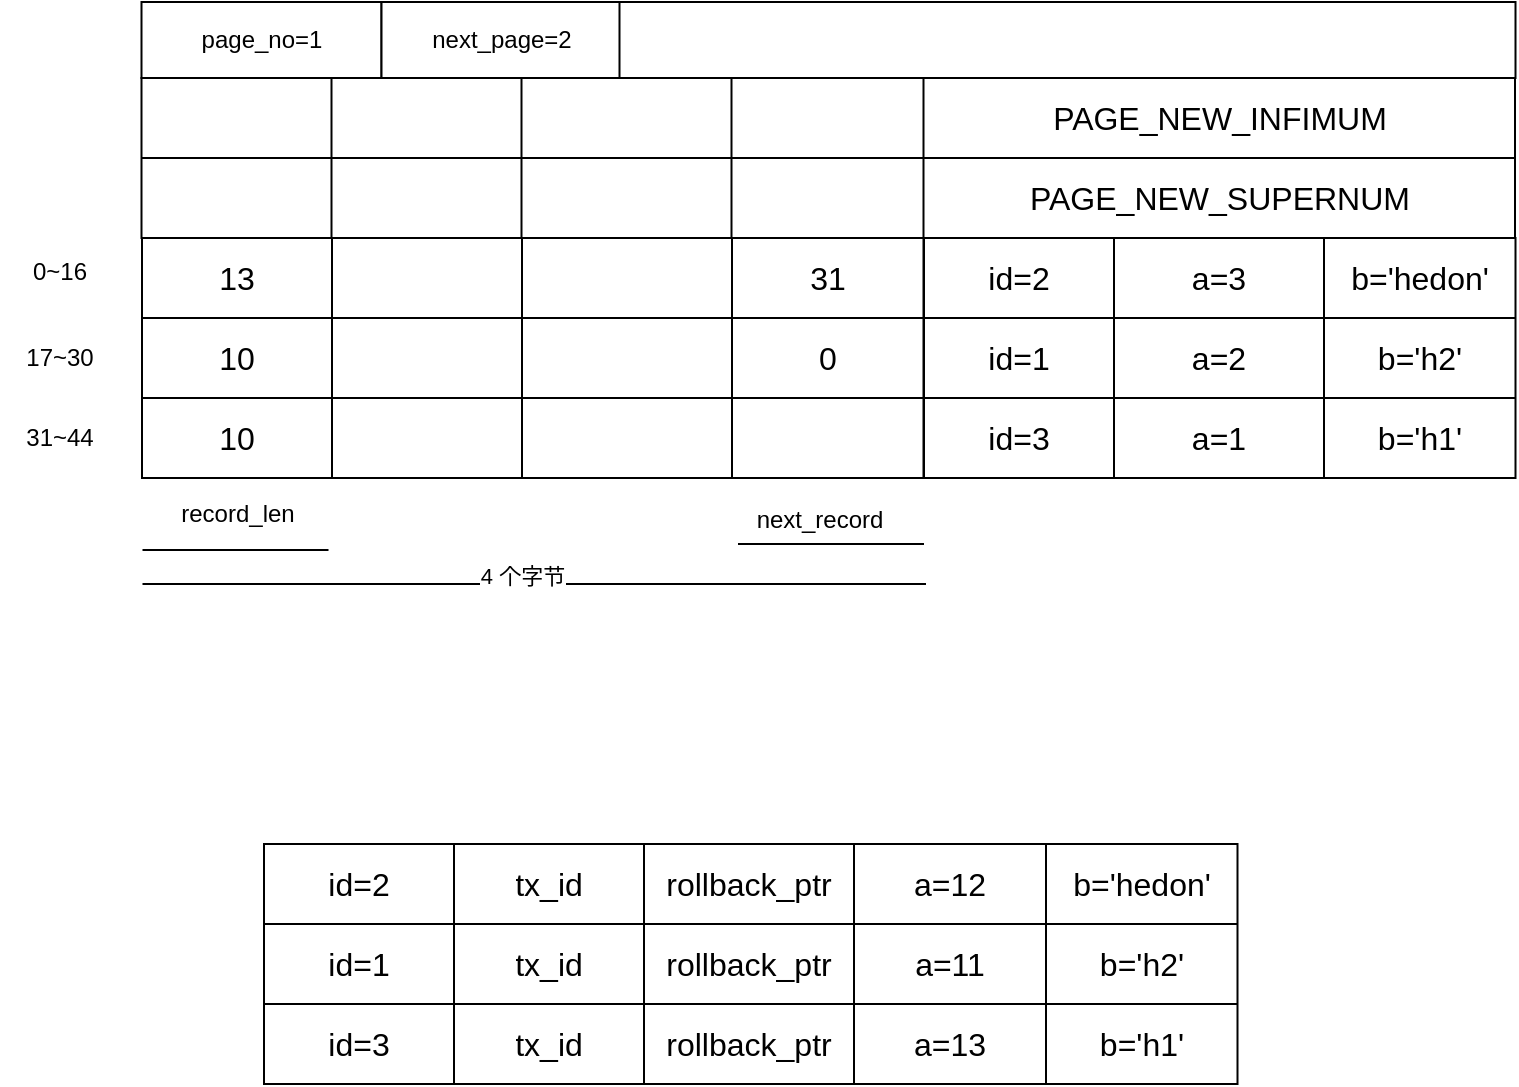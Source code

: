 <mxfile version="26.1.0">
  <diagram name="第 1 页" id="FD6YtBpQLk_s58ASthhO">
    <mxGraphModel dx="1480" dy="684" grid="0" gridSize="10" guides="1" tooltips="1" connect="1" arrows="1" fold="1" page="0" pageScale="1" pageWidth="827" pageHeight="1169" math="0" shadow="0">
      <root>
        <mxCell id="0" />
        <mxCell id="1" parent="0" />
        <mxCell id="6RJJHpAj4XGMG_zFkrAq-14" value="" style="shape=table;startSize=0;container=1;collapsible=0;childLayout=tableLayout;fontSize=16;" vertex="1" parent="1">
          <mxGeometry x="230" y="229" width="295.75" height="120" as="geometry" />
        </mxCell>
        <mxCell id="6RJJHpAj4XGMG_zFkrAq-15" value="" style="shape=tableRow;horizontal=0;startSize=0;swimlaneHead=0;swimlaneBody=0;strokeColor=inherit;top=0;left=0;bottom=0;right=0;collapsible=0;dropTarget=0;fillColor=none;points=[[0,0.5],[1,0.5]];portConstraint=eastwest;fontSize=16;" vertex="1" parent="6RJJHpAj4XGMG_zFkrAq-14">
          <mxGeometry width="295.75" height="40" as="geometry" />
        </mxCell>
        <mxCell id="6RJJHpAj4XGMG_zFkrAq-16" value="id=2" style="shape=partialRectangle;html=1;whiteSpace=wrap;connectable=0;strokeColor=inherit;overflow=hidden;fillColor=none;top=0;left=0;bottom=0;right=0;pointerEvents=1;fontSize=16;" vertex="1" parent="6RJJHpAj4XGMG_zFkrAq-15">
          <mxGeometry width="95" height="40" as="geometry">
            <mxRectangle width="95" height="40" as="alternateBounds" />
          </mxGeometry>
        </mxCell>
        <mxCell id="6RJJHpAj4XGMG_zFkrAq-17" value="a=3" style="shape=partialRectangle;html=1;whiteSpace=wrap;connectable=0;strokeColor=inherit;overflow=hidden;fillColor=none;top=0;left=0;bottom=0;right=0;pointerEvents=1;fontSize=16;" vertex="1" parent="6RJJHpAj4XGMG_zFkrAq-15">
          <mxGeometry x="95" width="105" height="40" as="geometry">
            <mxRectangle width="105" height="40" as="alternateBounds" />
          </mxGeometry>
        </mxCell>
        <mxCell id="6RJJHpAj4XGMG_zFkrAq-18" value="b=&#39;hedon&#39;" style="shape=partialRectangle;html=1;whiteSpace=wrap;connectable=0;strokeColor=inherit;overflow=hidden;fillColor=none;top=0;left=0;bottom=0;right=0;pointerEvents=1;fontSize=16;" vertex="1" parent="6RJJHpAj4XGMG_zFkrAq-15">
          <mxGeometry x="200" width="96" height="40" as="geometry">
            <mxRectangle width="96" height="40" as="alternateBounds" />
          </mxGeometry>
        </mxCell>
        <mxCell id="6RJJHpAj4XGMG_zFkrAq-19" value="" style="shape=tableRow;horizontal=0;startSize=0;swimlaneHead=0;swimlaneBody=0;strokeColor=inherit;top=0;left=0;bottom=0;right=0;collapsible=0;dropTarget=0;fillColor=none;points=[[0,0.5],[1,0.5]];portConstraint=eastwest;fontSize=16;" vertex="1" parent="6RJJHpAj4XGMG_zFkrAq-14">
          <mxGeometry y="40" width="295.75" height="40" as="geometry" />
        </mxCell>
        <mxCell id="6RJJHpAj4XGMG_zFkrAq-20" value="id=1" style="shape=partialRectangle;html=1;whiteSpace=wrap;connectable=0;strokeColor=inherit;overflow=hidden;fillColor=none;top=0;left=0;bottom=0;right=0;pointerEvents=1;fontSize=16;" vertex="1" parent="6RJJHpAj4XGMG_zFkrAq-19">
          <mxGeometry width="95" height="40" as="geometry">
            <mxRectangle width="95" height="40" as="alternateBounds" />
          </mxGeometry>
        </mxCell>
        <mxCell id="6RJJHpAj4XGMG_zFkrAq-21" value="a=2" style="shape=partialRectangle;html=1;whiteSpace=wrap;connectable=0;strokeColor=inherit;overflow=hidden;fillColor=none;top=0;left=0;bottom=0;right=0;pointerEvents=1;fontSize=16;" vertex="1" parent="6RJJHpAj4XGMG_zFkrAq-19">
          <mxGeometry x="95" width="105" height="40" as="geometry">
            <mxRectangle width="105" height="40" as="alternateBounds" />
          </mxGeometry>
        </mxCell>
        <mxCell id="6RJJHpAj4XGMG_zFkrAq-22" value="b=&#39;h2&#39;" style="shape=partialRectangle;html=1;whiteSpace=wrap;connectable=0;strokeColor=inherit;overflow=hidden;fillColor=none;top=0;left=0;bottom=0;right=0;pointerEvents=1;fontSize=16;" vertex="1" parent="6RJJHpAj4XGMG_zFkrAq-19">
          <mxGeometry x="200" width="96" height="40" as="geometry">
            <mxRectangle width="96" height="40" as="alternateBounds" />
          </mxGeometry>
        </mxCell>
        <mxCell id="6RJJHpAj4XGMG_zFkrAq-23" value="" style="shape=tableRow;horizontal=0;startSize=0;swimlaneHead=0;swimlaneBody=0;strokeColor=inherit;top=0;left=0;bottom=0;right=0;collapsible=0;dropTarget=0;fillColor=none;points=[[0,0.5],[1,0.5]];portConstraint=eastwest;fontSize=16;" vertex="1" parent="6RJJHpAj4XGMG_zFkrAq-14">
          <mxGeometry y="80" width="295.75" height="40" as="geometry" />
        </mxCell>
        <mxCell id="6RJJHpAj4XGMG_zFkrAq-24" value="id=3" style="shape=partialRectangle;html=1;whiteSpace=wrap;connectable=0;strokeColor=inherit;overflow=hidden;fillColor=none;top=0;left=0;bottom=0;right=0;pointerEvents=1;fontSize=16;" vertex="1" parent="6RJJHpAj4XGMG_zFkrAq-23">
          <mxGeometry width="95" height="40" as="geometry">
            <mxRectangle width="95" height="40" as="alternateBounds" />
          </mxGeometry>
        </mxCell>
        <mxCell id="6RJJHpAj4XGMG_zFkrAq-25" value="a=1" style="shape=partialRectangle;html=1;whiteSpace=wrap;connectable=0;strokeColor=inherit;overflow=hidden;fillColor=none;top=0;left=0;bottom=0;right=0;pointerEvents=1;fontSize=16;" vertex="1" parent="6RJJHpAj4XGMG_zFkrAq-23">
          <mxGeometry x="95" width="105" height="40" as="geometry">
            <mxRectangle width="105" height="40" as="alternateBounds" />
          </mxGeometry>
        </mxCell>
        <mxCell id="6RJJHpAj4XGMG_zFkrAq-26" value="b=&#39;h1&#39;" style="shape=partialRectangle;html=1;whiteSpace=wrap;connectable=0;strokeColor=inherit;overflow=hidden;fillColor=none;top=0;left=0;bottom=0;right=0;pointerEvents=1;fontSize=16;" vertex="1" parent="6RJJHpAj4XGMG_zFkrAq-23">
          <mxGeometry x="200" width="96" height="40" as="geometry">
            <mxRectangle width="96" height="40" as="alternateBounds" />
          </mxGeometry>
        </mxCell>
        <mxCell id="6RJJHpAj4XGMG_zFkrAq-72" value="" style="shape=table;startSize=0;container=1;collapsible=0;childLayout=tableLayout;fontSize=16;" vertex="1" parent="1">
          <mxGeometry x="-161" y="229" width="390.75" height="120" as="geometry" />
        </mxCell>
        <mxCell id="6RJJHpAj4XGMG_zFkrAq-73" value="" style="shape=tableRow;horizontal=0;startSize=0;swimlaneHead=0;swimlaneBody=0;strokeColor=inherit;top=0;left=0;bottom=0;right=0;collapsible=0;dropTarget=0;fillColor=none;points=[[0,0.5],[1,0.5]];portConstraint=eastwest;fontSize=16;" vertex="1" parent="6RJJHpAj4XGMG_zFkrAq-72">
          <mxGeometry width="390.75" height="40" as="geometry" />
        </mxCell>
        <mxCell id="6RJJHpAj4XGMG_zFkrAq-95" value="13" style="shape=partialRectangle;html=1;whiteSpace=wrap;connectable=0;strokeColor=inherit;overflow=hidden;fillColor=none;top=0;left=0;bottom=0;right=0;pointerEvents=1;fontSize=16;" vertex="1" parent="6RJJHpAj4XGMG_zFkrAq-73">
          <mxGeometry width="95" height="40" as="geometry">
            <mxRectangle width="95" height="40" as="alternateBounds" />
          </mxGeometry>
        </mxCell>
        <mxCell id="6RJJHpAj4XGMG_zFkrAq-74" value="" style="shape=partialRectangle;html=1;whiteSpace=wrap;connectable=0;strokeColor=inherit;overflow=hidden;fillColor=none;top=0;left=0;bottom=0;right=0;pointerEvents=1;fontSize=16;" vertex="1" parent="6RJJHpAj4XGMG_zFkrAq-73">
          <mxGeometry x="95" width="95" height="40" as="geometry">
            <mxRectangle width="95" height="40" as="alternateBounds" />
          </mxGeometry>
        </mxCell>
        <mxCell id="6RJJHpAj4XGMG_zFkrAq-75" value="" style="shape=partialRectangle;html=1;whiteSpace=wrap;connectable=0;strokeColor=inherit;overflow=hidden;fillColor=none;top=0;left=0;bottom=0;right=0;pointerEvents=1;fontSize=16;" vertex="1" parent="6RJJHpAj4XGMG_zFkrAq-73">
          <mxGeometry x="190" width="105" height="40" as="geometry">
            <mxRectangle width="105" height="40" as="alternateBounds" />
          </mxGeometry>
        </mxCell>
        <mxCell id="6RJJHpAj4XGMG_zFkrAq-76" value="31" style="shape=partialRectangle;html=1;whiteSpace=wrap;connectable=0;strokeColor=inherit;overflow=hidden;fillColor=none;top=0;left=0;bottom=0;right=0;pointerEvents=1;fontSize=16;" vertex="1" parent="6RJJHpAj4XGMG_zFkrAq-73">
          <mxGeometry x="295" width="96" height="40" as="geometry">
            <mxRectangle width="96" height="40" as="alternateBounds" />
          </mxGeometry>
        </mxCell>
        <mxCell id="6RJJHpAj4XGMG_zFkrAq-77" value="" style="shape=tableRow;horizontal=0;startSize=0;swimlaneHead=0;swimlaneBody=0;strokeColor=inherit;top=0;left=0;bottom=0;right=0;collapsible=0;dropTarget=0;fillColor=none;points=[[0,0.5],[1,0.5]];portConstraint=eastwest;fontSize=16;" vertex="1" parent="6RJJHpAj4XGMG_zFkrAq-72">
          <mxGeometry y="40" width="390.75" height="40" as="geometry" />
        </mxCell>
        <mxCell id="6RJJHpAj4XGMG_zFkrAq-96" value="10" style="shape=partialRectangle;html=1;whiteSpace=wrap;connectable=0;strokeColor=inherit;overflow=hidden;fillColor=none;top=0;left=0;bottom=0;right=0;pointerEvents=1;fontSize=16;" vertex="1" parent="6RJJHpAj4XGMG_zFkrAq-77">
          <mxGeometry width="95" height="40" as="geometry">
            <mxRectangle width="95" height="40" as="alternateBounds" />
          </mxGeometry>
        </mxCell>
        <mxCell id="6RJJHpAj4XGMG_zFkrAq-78" value="" style="shape=partialRectangle;html=1;whiteSpace=wrap;connectable=0;strokeColor=inherit;overflow=hidden;fillColor=none;top=0;left=0;bottom=0;right=0;pointerEvents=1;fontSize=16;" vertex="1" parent="6RJJHpAj4XGMG_zFkrAq-77">
          <mxGeometry x="95" width="95" height="40" as="geometry">
            <mxRectangle width="95" height="40" as="alternateBounds" />
          </mxGeometry>
        </mxCell>
        <mxCell id="6RJJHpAj4XGMG_zFkrAq-79" value="" style="shape=partialRectangle;html=1;whiteSpace=wrap;connectable=0;strokeColor=inherit;overflow=hidden;fillColor=none;top=0;left=0;bottom=0;right=0;pointerEvents=1;fontSize=16;" vertex="1" parent="6RJJHpAj4XGMG_zFkrAq-77">
          <mxGeometry x="190" width="105" height="40" as="geometry">
            <mxRectangle width="105" height="40" as="alternateBounds" />
          </mxGeometry>
        </mxCell>
        <mxCell id="6RJJHpAj4XGMG_zFkrAq-80" value="0" style="shape=partialRectangle;html=1;whiteSpace=wrap;connectable=0;strokeColor=inherit;overflow=hidden;fillColor=none;top=0;left=0;bottom=0;right=0;pointerEvents=1;fontSize=16;" vertex="1" parent="6RJJHpAj4XGMG_zFkrAq-77">
          <mxGeometry x="295" width="96" height="40" as="geometry">
            <mxRectangle width="96" height="40" as="alternateBounds" />
          </mxGeometry>
        </mxCell>
        <mxCell id="6RJJHpAj4XGMG_zFkrAq-81" value="" style="shape=tableRow;horizontal=0;startSize=0;swimlaneHead=0;swimlaneBody=0;strokeColor=inherit;top=0;left=0;bottom=0;right=0;collapsible=0;dropTarget=0;fillColor=none;points=[[0,0.5],[1,0.5]];portConstraint=eastwest;fontSize=16;" vertex="1" parent="6RJJHpAj4XGMG_zFkrAq-72">
          <mxGeometry y="80" width="390.75" height="40" as="geometry" />
        </mxCell>
        <mxCell id="6RJJHpAj4XGMG_zFkrAq-97" value="10" style="shape=partialRectangle;html=1;whiteSpace=wrap;connectable=0;strokeColor=inherit;overflow=hidden;fillColor=none;top=0;left=0;bottom=0;right=0;pointerEvents=1;fontSize=16;" vertex="1" parent="6RJJHpAj4XGMG_zFkrAq-81">
          <mxGeometry width="95" height="40" as="geometry">
            <mxRectangle width="95" height="40" as="alternateBounds" />
          </mxGeometry>
        </mxCell>
        <mxCell id="6RJJHpAj4XGMG_zFkrAq-82" value="" style="shape=partialRectangle;html=1;whiteSpace=wrap;connectable=0;strokeColor=inherit;overflow=hidden;fillColor=none;top=0;left=0;bottom=0;right=0;pointerEvents=1;fontSize=16;" vertex="1" parent="6RJJHpAj4XGMG_zFkrAq-81">
          <mxGeometry x="95" width="95" height="40" as="geometry">
            <mxRectangle width="95" height="40" as="alternateBounds" />
          </mxGeometry>
        </mxCell>
        <mxCell id="6RJJHpAj4XGMG_zFkrAq-83" value="" style="shape=partialRectangle;html=1;whiteSpace=wrap;connectable=0;strokeColor=inherit;overflow=hidden;fillColor=none;top=0;left=0;bottom=0;right=0;pointerEvents=1;fontSize=16;" vertex="1" parent="6RJJHpAj4XGMG_zFkrAq-81">
          <mxGeometry x="190" width="105" height="40" as="geometry">
            <mxRectangle width="105" height="40" as="alternateBounds" />
          </mxGeometry>
        </mxCell>
        <mxCell id="6RJJHpAj4XGMG_zFkrAq-84" value="" style="shape=partialRectangle;html=1;whiteSpace=wrap;connectable=0;strokeColor=inherit;overflow=hidden;fillColor=none;top=0;left=0;bottom=0;right=0;pointerEvents=1;fontSize=16;" vertex="1" parent="6RJJHpAj4XGMG_zFkrAq-81">
          <mxGeometry x="295" width="96" height="40" as="geometry">
            <mxRectangle width="96" height="40" as="alternateBounds" />
          </mxGeometry>
        </mxCell>
        <mxCell id="6RJJHpAj4XGMG_zFkrAq-98" value="record_len" style="text;html=1;align=center;verticalAlign=middle;whiteSpace=wrap;rounded=0;" vertex="1" parent="1">
          <mxGeometry x="-142.75" y="352" width="60" height="30" as="geometry" />
        </mxCell>
        <mxCell id="6RJJHpAj4XGMG_zFkrAq-100" value="" style="endArrow=none;html=1;rounded=0;" edge="1" parent="1">
          <mxGeometry width="50" height="50" relative="1" as="geometry">
            <mxPoint x="-160.75" y="402" as="sourcePoint" />
            <mxPoint x="231" y="402" as="targetPoint" />
          </mxGeometry>
        </mxCell>
        <mxCell id="6RJJHpAj4XGMG_zFkrAq-103" value="4 个字节" style="edgeLabel;html=1;align=center;verticalAlign=middle;resizable=0;points=[];" vertex="1" connectable="0" parent="6RJJHpAj4XGMG_zFkrAq-100">
          <mxGeometry x="-0.036" y="4" relative="1" as="geometry">
            <mxPoint as="offset" />
          </mxGeometry>
        </mxCell>
        <mxCell id="6RJJHpAj4XGMG_zFkrAq-104" value="" style="endArrow=none;html=1;rounded=0;" edge="1" parent="1">
          <mxGeometry width="50" height="50" relative="1" as="geometry">
            <mxPoint x="-160.75" y="385" as="sourcePoint" />
            <mxPoint x="-67.75" y="385" as="targetPoint" />
          </mxGeometry>
        </mxCell>
        <mxCell id="6RJJHpAj4XGMG_zFkrAq-105" value="0~16" style="text;html=1;align=center;verticalAlign=middle;whiteSpace=wrap;rounded=0;" vertex="1" parent="1">
          <mxGeometry x="-232" y="231" width="60" height="30" as="geometry" />
        </mxCell>
        <mxCell id="6RJJHpAj4XGMG_zFkrAq-106" value="17~30" style="text;html=1;align=center;verticalAlign=middle;whiteSpace=wrap;rounded=0;" vertex="1" parent="1">
          <mxGeometry x="-232" y="274" width="60" height="30" as="geometry" />
        </mxCell>
        <mxCell id="6RJJHpAj4XGMG_zFkrAq-107" value="31~44" style="text;html=1;align=center;verticalAlign=middle;whiteSpace=wrap;rounded=0;" vertex="1" parent="1">
          <mxGeometry x="-232" y="314" width="60" height="30" as="geometry" />
        </mxCell>
        <mxCell id="6RJJHpAj4XGMG_zFkrAq-108" value="next_record" style="text;html=1;align=center;verticalAlign=middle;whiteSpace=wrap;rounded=0;" vertex="1" parent="1">
          <mxGeometry x="148.25" y="355" width="60" height="30" as="geometry" />
        </mxCell>
        <mxCell id="6RJJHpAj4XGMG_zFkrAq-109" value="" style="endArrow=none;html=1;rounded=0;" edge="1" parent="1">
          <mxGeometry width="50" height="50" relative="1" as="geometry">
            <mxPoint x="137" y="382" as="sourcePoint" />
            <mxPoint x="230" y="382" as="targetPoint" />
          </mxGeometry>
        </mxCell>
        <mxCell id="6RJJHpAj4XGMG_zFkrAq-110" value="page_no=1" style="rounded=0;whiteSpace=wrap;html=1;" vertex="1" parent="1">
          <mxGeometry x="-161.25" y="111" width="120" height="38" as="geometry" />
        </mxCell>
        <mxCell id="6RJJHpAj4XGMG_zFkrAq-111" value="next_page=2" style="rounded=0;whiteSpace=wrap;html=1;" vertex="1" parent="1">
          <mxGeometry x="-41.25" y="111" width="120" height="38" as="geometry" />
        </mxCell>
        <mxCell id="6RJJHpAj4XGMG_zFkrAq-112" value="" style="rounded=0;whiteSpace=wrap;html=1;" vertex="1" parent="1">
          <mxGeometry x="77.75" y="111" width="448" height="38" as="geometry" />
        </mxCell>
        <mxCell id="6RJJHpAj4XGMG_zFkrAq-143" value="" style="shape=table;startSize=0;container=1;collapsible=0;childLayout=tableLayout;fontSize=16;" vertex="1" parent="1">
          <mxGeometry x="-161.25" y="149" width="686.75" height="80" as="geometry" />
        </mxCell>
        <mxCell id="6RJJHpAj4XGMG_zFkrAq-144" value="" style="shape=tableRow;horizontal=0;startSize=0;swimlaneHead=0;swimlaneBody=0;strokeColor=inherit;top=0;left=0;bottom=0;right=0;collapsible=0;dropTarget=0;fillColor=none;points=[[0,0.5],[1,0.5]];portConstraint=eastwest;fontSize=16;" vertex="1" parent="6RJJHpAj4XGMG_zFkrAq-143">
          <mxGeometry width="686.75" height="40" as="geometry" />
        </mxCell>
        <mxCell id="6RJJHpAj4XGMG_zFkrAq-145" value="" style="shape=partialRectangle;html=1;whiteSpace=wrap;connectable=0;strokeColor=inherit;overflow=hidden;fillColor=none;top=0;left=0;bottom=0;right=0;pointerEvents=1;fontSize=16;" vertex="1" parent="6RJJHpAj4XGMG_zFkrAq-144">
          <mxGeometry width="95" height="40" as="geometry">
            <mxRectangle width="95" height="40" as="alternateBounds" />
          </mxGeometry>
        </mxCell>
        <mxCell id="6RJJHpAj4XGMG_zFkrAq-146" value="" style="shape=partialRectangle;html=1;whiteSpace=wrap;connectable=0;strokeColor=inherit;overflow=hidden;fillColor=none;top=0;left=0;bottom=0;right=0;pointerEvents=1;fontSize=16;" vertex="1" parent="6RJJHpAj4XGMG_zFkrAq-144">
          <mxGeometry x="95" width="95" height="40" as="geometry">
            <mxRectangle width="95" height="40" as="alternateBounds" />
          </mxGeometry>
        </mxCell>
        <mxCell id="6RJJHpAj4XGMG_zFkrAq-147" value="" style="shape=partialRectangle;html=1;whiteSpace=wrap;connectable=0;strokeColor=inherit;overflow=hidden;fillColor=none;top=0;left=0;bottom=0;right=0;pointerEvents=1;fontSize=16;" vertex="1" parent="6RJJHpAj4XGMG_zFkrAq-144">
          <mxGeometry x="190" width="105" height="40" as="geometry">
            <mxRectangle width="105" height="40" as="alternateBounds" />
          </mxGeometry>
        </mxCell>
        <mxCell id="6RJJHpAj4XGMG_zFkrAq-148" value="" style="shape=partialRectangle;html=1;whiteSpace=wrap;connectable=0;strokeColor=inherit;overflow=hidden;fillColor=none;top=0;left=0;bottom=0;right=0;pointerEvents=1;fontSize=16;" vertex="1" parent="6RJJHpAj4XGMG_zFkrAq-144">
          <mxGeometry x="295" width="96" height="40" as="geometry">
            <mxRectangle width="96" height="40" as="alternateBounds" />
          </mxGeometry>
        </mxCell>
        <mxCell id="6RJJHpAj4XGMG_zFkrAq-159" value="PAGE_NEW_INFIMUM" style="shape=partialRectangle;html=1;whiteSpace=wrap;connectable=0;strokeColor=inherit;overflow=hidden;fillColor=none;top=0;left=0;bottom=0;right=0;pointerEvents=1;fontSize=16;rowspan=1;colspan=3;" vertex="1" parent="6RJJHpAj4XGMG_zFkrAq-144">
          <mxGeometry x="391" width="296" height="40" as="geometry">
            <mxRectangle width="95" height="40" as="alternateBounds" />
          </mxGeometry>
        </mxCell>
        <mxCell id="6RJJHpAj4XGMG_zFkrAq-161" style="shape=partialRectangle;html=1;whiteSpace=wrap;connectable=0;strokeColor=inherit;overflow=hidden;fillColor=none;top=0;left=0;bottom=0;right=0;pointerEvents=1;fontSize=16;" vertex="1" visible="0" parent="6RJJHpAj4XGMG_zFkrAq-144">
          <mxGeometry x="486" width="106" height="40" as="geometry">
            <mxRectangle width="106" height="40" as="alternateBounds" />
          </mxGeometry>
        </mxCell>
        <mxCell id="6RJJHpAj4XGMG_zFkrAq-163" style="shape=partialRectangle;html=1;whiteSpace=wrap;connectable=0;strokeColor=inherit;overflow=hidden;fillColor=none;top=0;left=0;bottom=0;right=0;pointerEvents=1;fontSize=16;" vertex="1" visible="0" parent="6RJJHpAj4XGMG_zFkrAq-144">
          <mxGeometry x="592" width="95" height="40" as="geometry">
            <mxRectangle width="95" height="40" as="alternateBounds" />
          </mxGeometry>
        </mxCell>
        <mxCell id="6RJJHpAj4XGMG_zFkrAq-149" value="" style="shape=tableRow;horizontal=0;startSize=0;swimlaneHead=0;swimlaneBody=0;strokeColor=inherit;top=0;left=0;bottom=0;right=0;collapsible=0;dropTarget=0;fillColor=none;points=[[0,0.5],[1,0.5]];portConstraint=eastwest;fontSize=16;" vertex="1" parent="6RJJHpAj4XGMG_zFkrAq-143">
          <mxGeometry y="40" width="686.75" height="40" as="geometry" />
        </mxCell>
        <mxCell id="6RJJHpAj4XGMG_zFkrAq-150" value="" style="shape=partialRectangle;html=1;whiteSpace=wrap;connectable=0;strokeColor=inherit;overflow=hidden;fillColor=none;top=0;left=0;bottom=0;right=0;pointerEvents=1;fontSize=16;" vertex="1" parent="6RJJHpAj4XGMG_zFkrAq-149">
          <mxGeometry width="95" height="40" as="geometry">
            <mxRectangle width="95" height="40" as="alternateBounds" />
          </mxGeometry>
        </mxCell>
        <mxCell id="6RJJHpAj4XGMG_zFkrAq-151" value="" style="shape=partialRectangle;html=1;whiteSpace=wrap;connectable=0;strokeColor=inherit;overflow=hidden;fillColor=none;top=0;left=0;bottom=0;right=0;pointerEvents=1;fontSize=16;" vertex="1" parent="6RJJHpAj4XGMG_zFkrAq-149">
          <mxGeometry x="95" width="95" height="40" as="geometry">
            <mxRectangle width="95" height="40" as="alternateBounds" />
          </mxGeometry>
        </mxCell>
        <mxCell id="6RJJHpAj4XGMG_zFkrAq-152" value="" style="shape=partialRectangle;html=1;whiteSpace=wrap;connectable=0;strokeColor=inherit;overflow=hidden;fillColor=none;top=0;left=0;bottom=0;right=0;pointerEvents=1;fontSize=16;" vertex="1" parent="6RJJHpAj4XGMG_zFkrAq-149">
          <mxGeometry x="190" width="105" height="40" as="geometry">
            <mxRectangle width="105" height="40" as="alternateBounds" />
          </mxGeometry>
        </mxCell>
        <mxCell id="6RJJHpAj4XGMG_zFkrAq-153" value="" style="shape=partialRectangle;html=1;whiteSpace=wrap;connectable=0;strokeColor=inherit;overflow=hidden;fillColor=none;top=0;left=0;bottom=0;right=0;pointerEvents=1;fontSize=16;" vertex="1" parent="6RJJHpAj4XGMG_zFkrAq-149">
          <mxGeometry x="295" width="96" height="40" as="geometry">
            <mxRectangle width="96" height="40" as="alternateBounds" />
          </mxGeometry>
        </mxCell>
        <mxCell id="6RJJHpAj4XGMG_zFkrAq-160" value="PAGE_NEW_SUPERNUM" style="shape=partialRectangle;html=1;whiteSpace=wrap;connectable=0;strokeColor=inherit;overflow=hidden;fillColor=none;top=0;left=0;bottom=0;right=0;pointerEvents=1;fontSize=16;rowspan=1;colspan=3;" vertex="1" parent="6RJJHpAj4XGMG_zFkrAq-149">
          <mxGeometry x="391" width="296" height="40" as="geometry">
            <mxRectangle width="95" height="40" as="alternateBounds" />
          </mxGeometry>
        </mxCell>
        <mxCell id="6RJJHpAj4XGMG_zFkrAq-162" style="shape=partialRectangle;html=1;whiteSpace=wrap;connectable=0;strokeColor=inherit;overflow=hidden;fillColor=none;top=0;left=0;bottom=0;right=0;pointerEvents=1;fontSize=16;" vertex="1" visible="0" parent="6RJJHpAj4XGMG_zFkrAq-149">
          <mxGeometry x="486" width="106" height="40" as="geometry">
            <mxRectangle width="106" height="40" as="alternateBounds" />
          </mxGeometry>
        </mxCell>
        <mxCell id="6RJJHpAj4XGMG_zFkrAq-164" style="shape=partialRectangle;html=1;whiteSpace=wrap;connectable=0;strokeColor=inherit;overflow=hidden;fillColor=none;top=0;left=0;bottom=0;right=0;pointerEvents=1;fontSize=16;" vertex="1" visible="0" parent="6RJJHpAj4XGMG_zFkrAq-149">
          <mxGeometry x="592" width="95" height="40" as="geometry">
            <mxRectangle width="95" height="40" as="alternateBounds" />
          </mxGeometry>
        </mxCell>
        <mxCell id="6RJJHpAj4XGMG_zFkrAq-165" value="" style="shape=table;startSize=0;container=1;collapsible=0;childLayout=tableLayout;fontSize=16;" vertex="1" parent="1">
          <mxGeometry x="-100" y="532" width="486.75" height="120" as="geometry" />
        </mxCell>
        <mxCell id="6RJJHpAj4XGMG_zFkrAq-166" value="" style="shape=tableRow;horizontal=0;startSize=0;swimlaneHead=0;swimlaneBody=0;strokeColor=inherit;top=0;left=0;bottom=0;right=0;collapsible=0;dropTarget=0;fillColor=none;points=[[0,0.5],[1,0.5]];portConstraint=eastwest;fontSize=16;" vertex="1" parent="6RJJHpAj4XGMG_zFkrAq-165">
          <mxGeometry width="486.75" height="40" as="geometry" />
        </mxCell>
        <mxCell id="6RJJHpAj4XGMG_zFkrAq-167" value="id=2" style="shape=partialRectangle;html=1;whiteSpace=wrap;connectable=0;strokeColor=inherit;overflow=hidden;fillColor=none;top=0;left=0;bottom=0;right=0;pointerEvents=1;fontSize=16;" vertex="1" parent="6RJJHpAj4XGMG_zFkrAq-166">
          <mxGeometry width="95" height="40" as="geometry">
            <mxRectangle width="95" height="40" as="alternateBounds" />
          </mxGeometry>
        </mxCell>
        <mxCell id="6RJJHpAj4XGMG_zFkrAq-168" value="tx_id" style="shape=partialRectangle;html=1;whiteSpace=wrap;connectable=0;strokeColor=inherit;overflow=hidden;fillColor=none;top=0;left=0;bottom=0;right=0;pointerEvents=1;fontSize=16;" vertex="1" parent="6RJJHpAj4XGMG_zFkrAq-166">
          <mxGeometry x="95" width="95" height="40" as="geometry">
            <mxRectangle width="95" height="40" as="alternateBounds" />
          </mxGeometry>
        </mxCell>
        <mxCell id="6RJJHpAj4XGMG_zFkrAq-169" value="rollback_ptr" style="shape=partialRectangle;html=1;whiteSpace=wrap;connectable=0;strokeColor=inherit;overflow=hidden;fillColor=none;top=0;left=0;bottom=0;right=0;pointerEvents=1;fontSize=16;" vertex="1" parent="6RJJHpAj4XGMG_zFkrAq-166">
          <mxGeometry x="190" width="105" height="40" as="geometry">
            <mxRectangle width="105" height="40" as="alternateBounds" />
          </mxGeometry>
        </mxCell>
        <mxCell id="6RJJHpAj4XGMG_zFkrAq-170" value="a=12" style="shape=partialRectangle;html=1;whiteSpace=wrap;connectable=0;strokeColor=inherit;overflow=hidden;fillColor=none;top=0;left=0;bottom=0;right=0;pointerEvents=1;fontSize=16;" vertex="1" parent="6RJJHpAj4XGMG_zFkrAq-166">
          <mxGeometry x="295" width="96" height="40" as="geometry">
            <mxRectangle width="96" height="40" as="alternateBounds" />
          </mxGeometry>
        </mxCell>
        <mxCell id="6RJJHpAj4XGMG_zFkrAq-181" value="b=&#39;hedon&#39;" style="shape=partialRectangle;html=1;whiteSpace=wrap;connectable=0;strokeColor=inherit;overflow=hidden;fillColor=none;top=0;left=0;bottom=0;right=0;pointerEvents=1;fontSize=16;" vertex="1" parent="6RJJHpAj4XGMG_zFkrAq-166">
          <mxGeometry x="391" width="96" height="40" as="geometry">
            <mxRectangle width="96" height="40" as="alternateBounds" />
          </mxGeometry>
        </mxCell>
        <mxCell id="6RJJHpAj4XGMG_zFkrAq-171" value="" style="shape=tableRow;horizontal=0;startSize=0;swimlaneHead=0;swimlaneBody=0;strokeColor=inherit;top=0;left=0;bottom=0;right=0;collapsible=0;dropTarget=0;fillColor=none;points=[[0,0.5],[1,0.5]];portConstraint=eastwest;fontSize=16;" vertex="1" parent="6RJJHpAj4XGMG_zFkrAq-165">
          <mxGeometry y="40" width="486.75" height="40" as="geometry" />
        </mxCell>
        <mxCell id="6RJJHpAj4XGMG_zFkrAq-172" value="id=1" style="shape=partialRectangle;html=1;whiteSpace=wrap;connectable=0;strokeColor=inherit;overflow=hidden;fillColor=none;top=0;left=0;bottom=0;right=0;pointerEvents=1;fontSize=16;" vertex="1" parent="6RJJHpAj4XGMG_zFkrAq-171">
          <mxGeometry width="95" height="40" as="geometry">
            <mxRectangle width="95" height="40" as="alternateBounds" />
          </mxGeometry>
        </mxCell>
        <mxCell id="6RJJHpAj4XGMG_zFkrAq-173" value="tx_id" style="shape=partialRectangle;html=1;whiteSpace=wrap;connectable=0;strokeColor=inherit;overflow=hidden;fillColor=none;top=0;left=0;bottom=0;right=0;pointerEvents=1;fontSize=16;" vertex="1" parent="6RJJHpAj4XGMG_zFkrAq-171">
          <mxGeometry x="95" width="95" height="40" as="geometry">
            <mxRectangle width="95" height="40" as="alternateBounds" />
          </mxGeometry>
        </mxCell>
        <mxCell id="6RJJHpAj4XGMG_zFkrAq-174" value="rollback_ptr" style="shape=partialRectangle;html=1;whiteSpace=wrap;connectable=0;strokeColor=inherit;overflow=hidden;fillColor=none;top=0;left=0;bottom=0;right=0;pointerEvents=1;fontSize=16;" vertex="1" parent="6RJJHpAj4XGMG_zFkrAq-171">
          <mxGeometry x="190" width="105" height="40" as="geometry">
            <mxRectangle width="105" height="40" as="alternateBounds" />
          </mxGeometry>
        </mxCell>
        <mxCell id="6RJJHpAj4XGMG_zFkrAq-175" value="a=11" style="shape=partialRectangle;html=1;whiteSpace=wrap;connectable=0;strokeColor=inherit;overflow=hidden;fillColor=none;top=0;left=0;bottom=0;right=0;pointerEvents=1;fontSize=16;" vertex="1" parent="6RJJHpAj4XGMG_zFkrAq-171">
          <mxGeometry x="295" width="96" height="40" as="geometry">
            <mxRectangle width="96" height="40" as="alternateBounds" />
          </mxGeometry>
        </mxCell>
        <mxCell id="6RJJHpAj4XGMG_zFkrAq-182" value="b=&#39;h2&#39;" style="shape=partialRectangle;html=1;whiteSpace=wrap;connectable=0;strokeColor=inherit;overflow=hidden;fillColor=none;top=0;left=0;bottom=0;right=0;pointerEvents=1;fontSize=16;" vertex="1" parent="6RJJHpAj4XGMG_zFkrAq-171">
          <mxGeometry x="391" width="96" height="40" as="geometry">
            <mxRectangle width="96" height="40" as="alternateBounds" />
          </mxGeometry>
        </mxCell>
        <mxCell id="6RJJHpAj4XGMG_zFkrAq-176" value="" style="shape=tableRow;horizontal=0;startSize=0;swimlaneHead=0;swimlaneBody=0;strokeColor=inherit;top=0;left=0;bottom=0;right=0;collapsible=0;dropTarget=0;fillColor=none;points=[[0,0.5],[1,0.5]];portConstraint=eastwest;fontSize=16;" vertex="1" parent="6RJJHpAj4XGMG_zFkrAq-165">
          <mxGeometry y="80" width="486.75" height="40" as="geometry" />
        </mxCell>
        <mxCell id="6RJJHpAj4XGMG_zFkrAq-177" value="id=3" style="shape=partialRectangle;html=1;whiteSpace=wrap;connectable=0;strokeColor=inherit;overflow=hidden;fillColor=none;top=0;left=0;bottom=0;right=0;pointerEvents=1;fontSize=16;" vertex="1" parent="6RJJHpAj4XGMG_zFkrAq-176">
          <mxGeometry width="95" height="40" as="geometry">
            <mxRectangle width="95" height="40" as="alternateBounds" />
          </mxGeometry>
        </mxCell>
        <mxCell id="6RJJHpAj4XGMG_zFkrAq-178" value="tx_id" style="shape=partialRectangle;html=1;whiteSpace=wrap;connectable=0;strokeColor=inherit;overflow=hidden;fillColor=none;top=0;left=0;bottom=0;right=0;pointerEvents=1;fontSize=16;" vertex="1" parent="6RJJHpAj4XGMG_zFkrAq-176">
          <mxGeometry x="95" width="95" height="40" as="geometry">
            <mxRectangle width="95" height="40" as="alternateBounds" />
          </mxGeometry>
        </mxCell>
        <mxCell id="6RJJHpAj4XGMG_zFkrAq-179" value="rollback_ptr" style="shape=partialRectangle;html=1;whiteSpace=wrap;connectable=0;strokeColor=inherit;overflow=hidden;fillColor=none;top=0;left=0;bottom=0;right=0;pointerEvents=1;fontSize=16;" vertex="1" parent="6RJJHpAj4XGMG_zFkrAq-176">
          <mxGeometry x="190" width="105" height="40" as="geometry">
            <mxRectangle width="105" height="40" as="alternateBounds" />
          </mxGeometry>
        </mxCell>
        <mxCell id="6RJJHpAj4XGMG_zFkrAq-180" value="a=13" style="shape=partialRectangle;html=1;whiteSpace=wrap;connectable=0;strokeColor=inherit;overflow=hidden;fillColor=none;top=0;left=0;bottom=0;right=0;pointerEvents=1;fontSize=16;" vertex="1" parent="6RJJHpAj4XGMG_zFkrAq-176">
          <mxGeometry x="295" width="96" height="40" as="geometry">
            <mxRectangle width="96" height="40" as="alternateBounds" />
          </mxGeometry>
        </mxCell>
        <mxCell id="6RJJHpAj4XGMG_zFkrAq-183" value="b=&#39;h1&#39;" style="shape=partialRectangle;html=1;whiteSpace=wrap;connectable=0;strokeColor=inherit;overflow=hidden;fillColor=none;top=0;left=0;bottom=0;right=0;pointerEvents=1;fontSize=16;" vertex="1" parent="6RJJHpAj4XGMG_zFkrAq-176">
          <mxGeometry x="391" width="96" height="40" as="geometry">
            <mxRectangle width="96" height="40" as="alternateBounds" />
          </mxGeometry>
        </mxCell>
      </root>
    </mxGraphModel>
  </diagram>
</mxfile>
